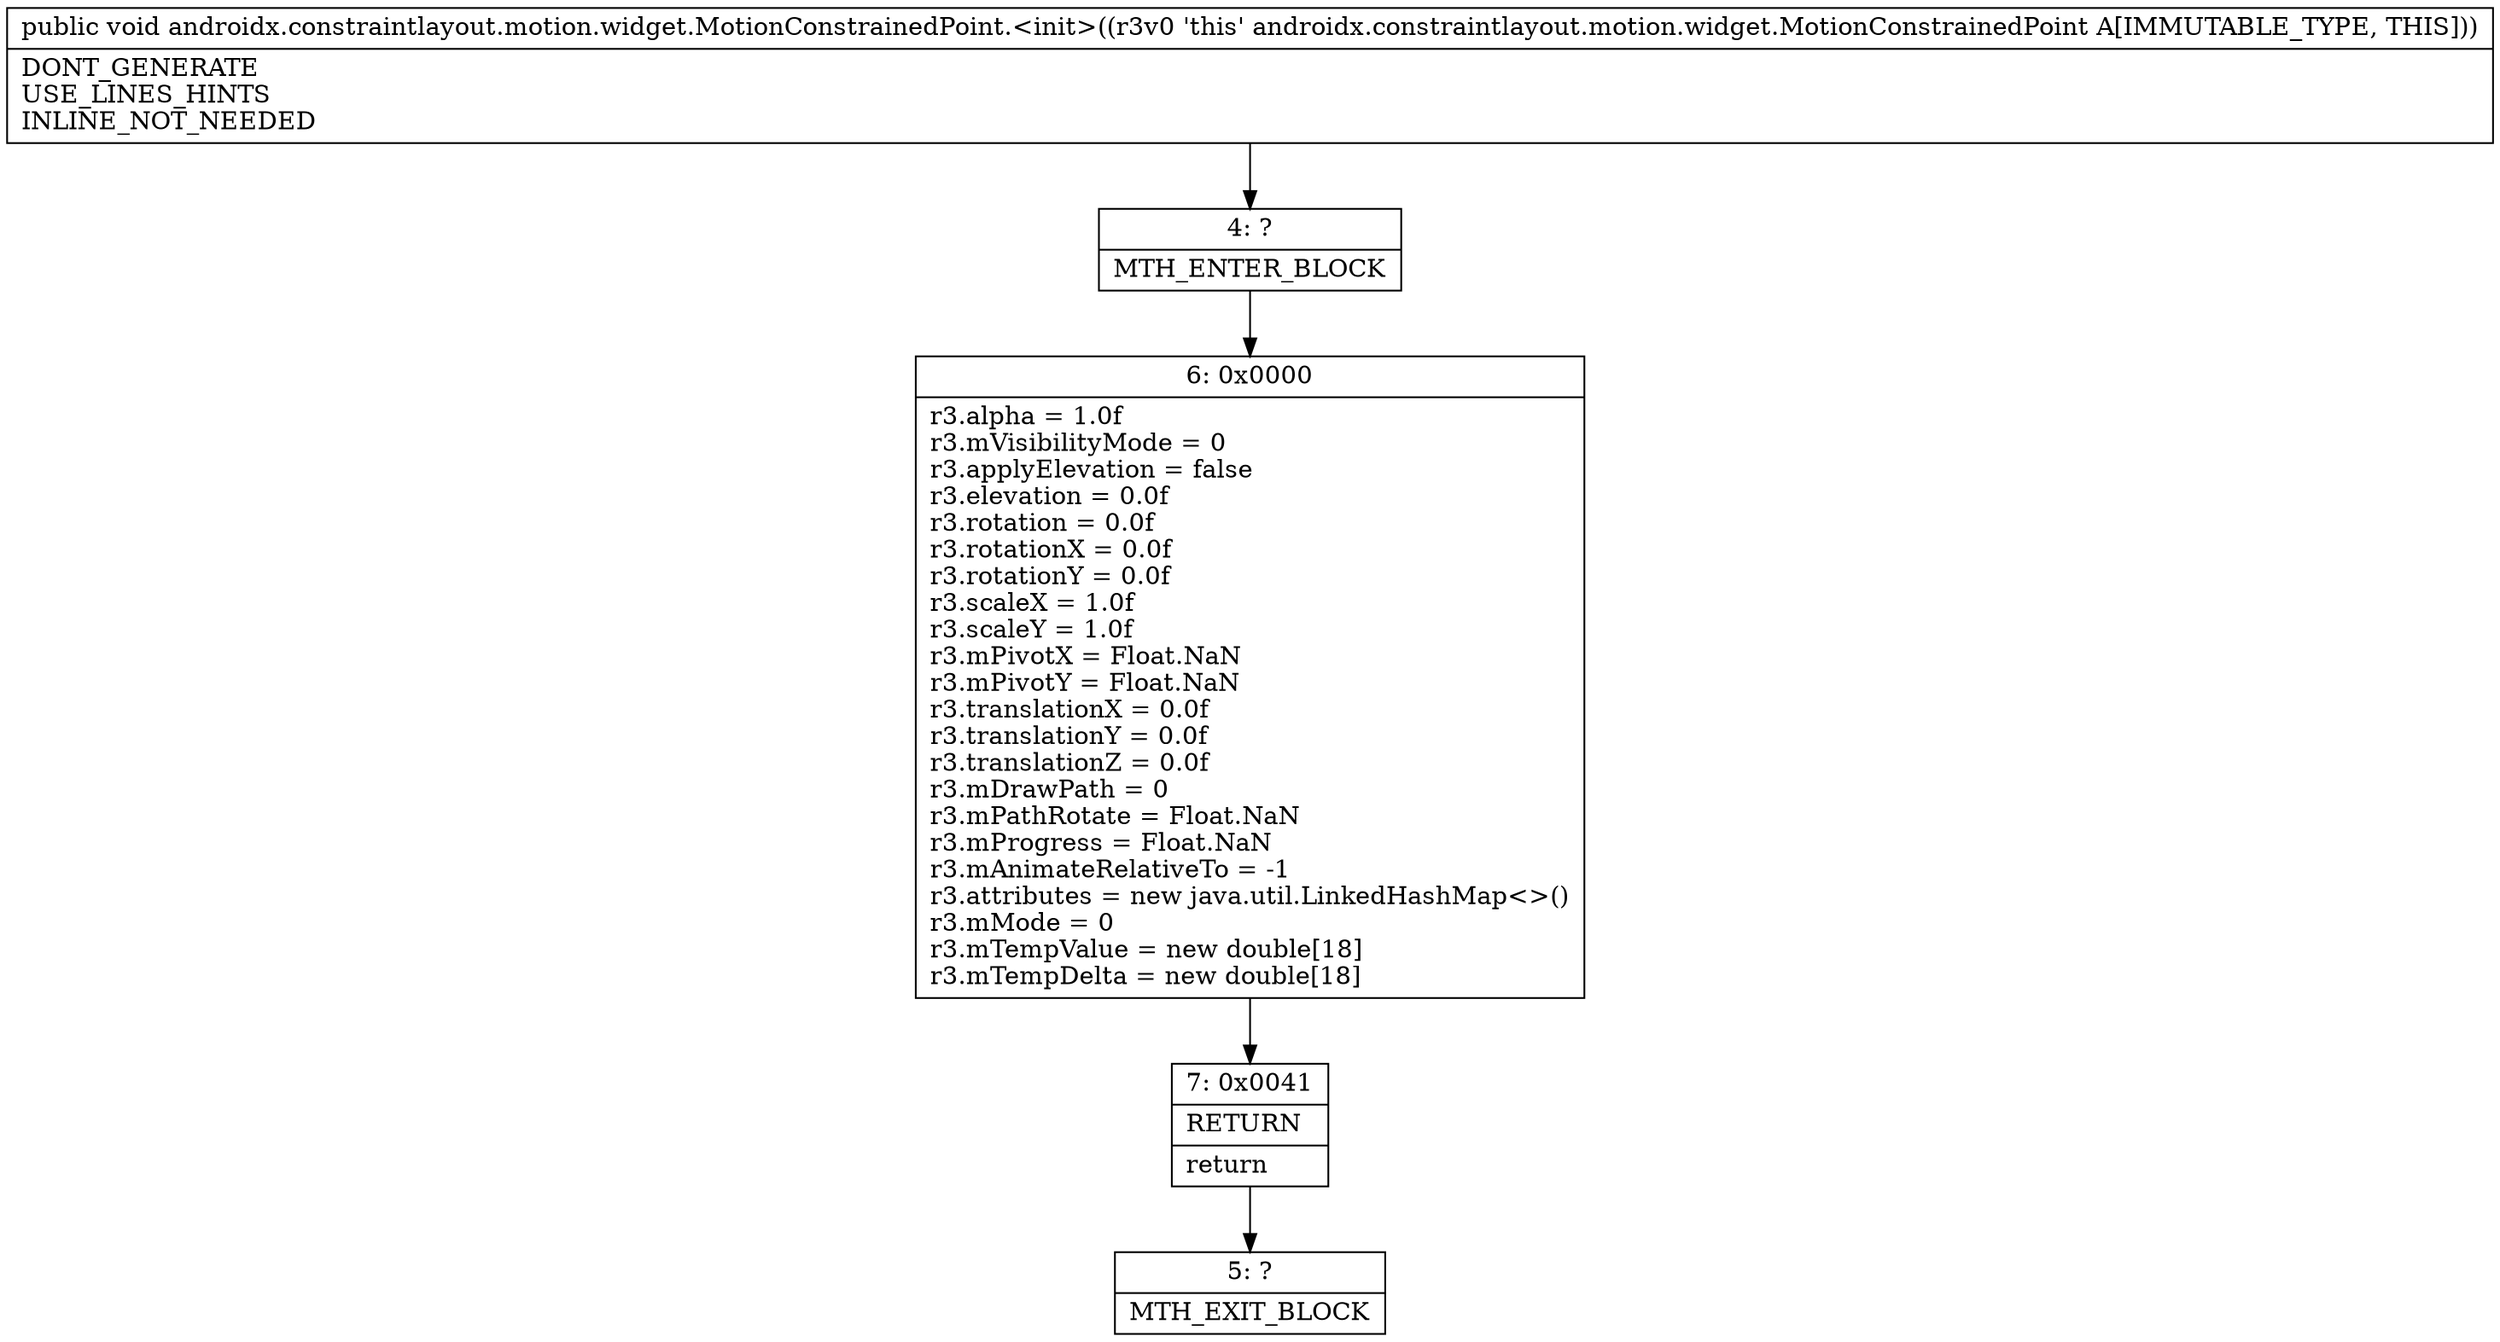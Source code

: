 digraph "CFG forandroidx.constraintlayout.motion.widget.MotionConstrainedPoint.\<init\>()V" {
Node_4 [shape=record,label="{4\:\ ?|MTH_ENTER_BLOCK\l}"];
Node_6 [shape=record,label="{6\:\ 0x0000|r3.alpha = 1.0f\lr3.mVisibilityMode = 0\lr3.applyElevation = false\lr3.elevation = 0.0f\lr3.rotation = 0.0f\lr3.rotationX = 0.0f\lr3.rotationY = 0.0f\lr3.scaleX = 1.0f\lr3.scaleY = 1.0f\lr3.mPivotX = Float.NaN\lr3.mPivotY = Float.NaN\lr3.translationX = 0.0f\lr3.translationY = 0.0f\lr3.translationZ = 0.0f\lr3.mDrawPath = 0\lr3.mPathRotate = Float.NaN\lr3.mProgress = Float.NaN\lr3.mAnimateRelativeTo = \-1\lr3.attributes = new java.util.LinkedHashMap\<\>()\lr3.mMode = 0\lr3.mTempValue = new double[18]\lr3.mTempDelta = new double[18]\l}"];
Node_7 [shape=record,label="{7\:\ 0x0041|RETURN\l|return\l}"];
Node_5 [shape=record,label="{5\:\ ?|MTH_EXIT_BLOCK\l}"];
MethodNode[shape=record,label="{public void androidx.constraintlayout.motion.widget.MotionConstrainedPoint.\<init\>((r3v0 'this' androidx.constraintlayout.motion.widget.MotionConstrainedPoint A[IMMUTABLE_TYPE, THIS]))  | DONT_GENERATE\lUSE_LINES_HINTS\lINLINE_NOT_NEEDED\l}"];
MethodNode -> Node_4;Node_4 -> Node_6;
Node_6 -> Node_7;
Node_7 -> Node_5;
}

